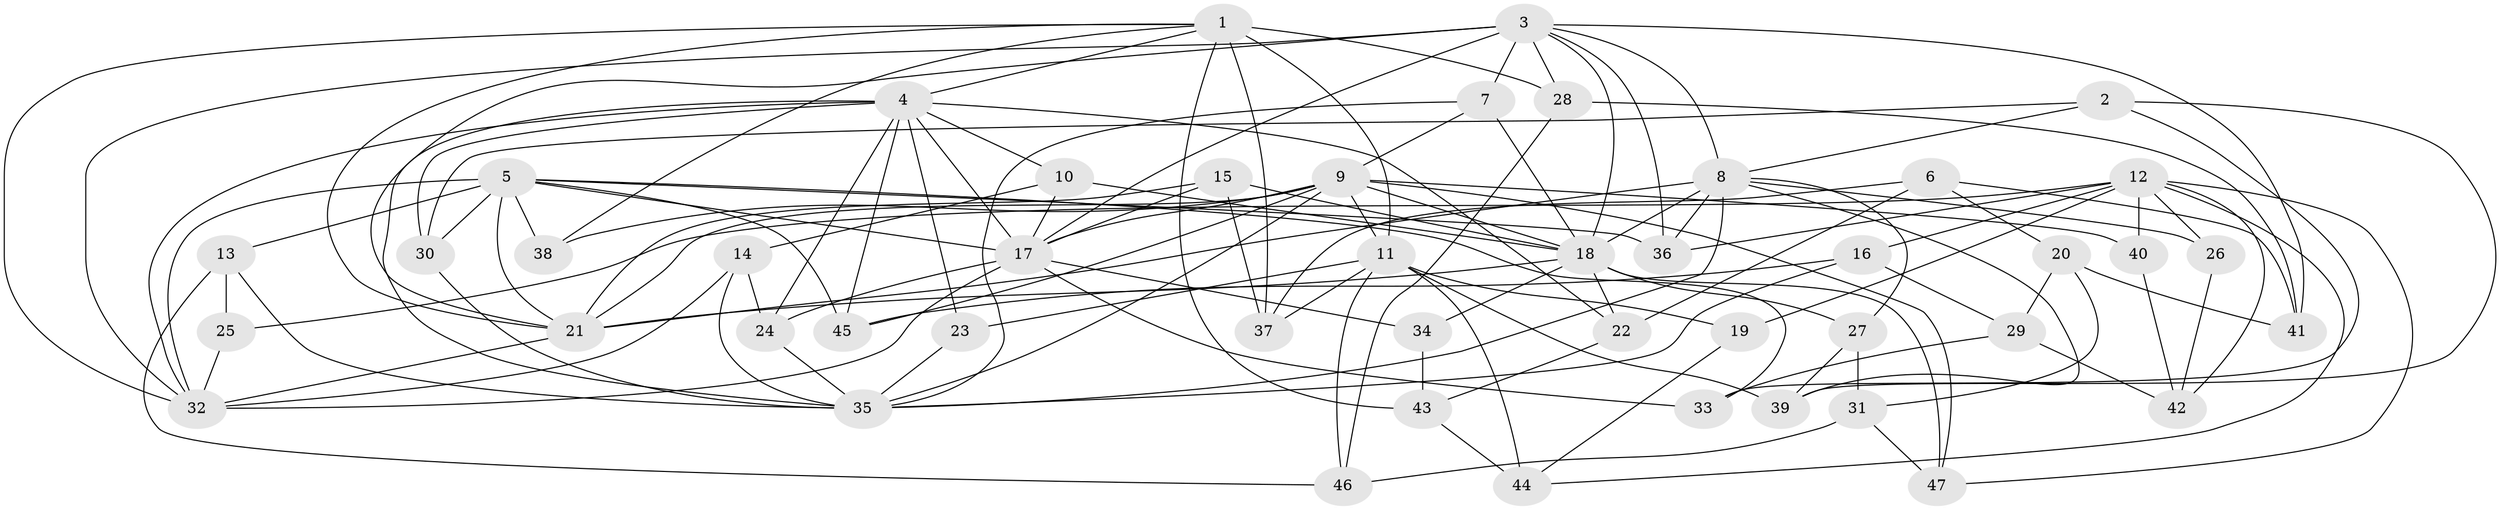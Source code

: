 // original degree distribution, {4: 1.0}
// Generated by graph-tools (version 1.1) at 2025/37/03/09/25 02:37:49]
// undirected, 47 vertices, 124 edges
graph export_dot {
graph [start="1"]
  node [color=gray90,style=filled];
  1;
  2;
  3;
  4;
  5;
  6;
  7;
  8;
  9;
  10;
  11;
  12;
  13;
  14;
  15;
  16;
  17;
  18;
  19;
  20;
  21;
  22;
  23;
  24;
  25;
  26;
  27;
  28;
  29;
  30;
  31;
  32;
  33;
  34;
  35;
  36;
  37;
  38;
  39;
  40;
  41;
  42;
  43;
  44;
  45;
  46;
  47;
  1 -- 4 [weight=1.0];
  1 -- 11 [weight=3.0];
  1 -- 21 [weight=1.0];
  1 -- 28 [weight=1.0];
  1 -- 32 [weight=1.0];
  1 -- 37 [weight=1.0];
  1 -- 38 [weight=1.0];
  1 -- 43 [weight=1.0];
  2 -- 8 [weight=1.0];
  2 -- 30 [weight=1.0];
  2 -- 33 [weight=1.0];
  2 -- 39 [weight=1.0];
  3 -- 7 [weight=1.0];
  3 -- 8 [weight=1.0];
  3 -- 17 [weight=1.0];
  3 -- 18 [weight=1.0];
  3 -- 21 [weight=2.0];
  3 -- 28 [weight=1.0];
  3 -- 32 [weight=1.0];
  3 -- 36 [weight=1.0];
  3 -- 41 [weight=1.0];
  4 -- 10 [weight=1.0];
  4 -- 17 [weight=1.0];
  4 -- 22 [weight=1.0];
  4 -- 23 [weight=2.0];
  4 -- 24 [weight=1.0];
  4 -- 30 [weight=1.0];
  4 -- 32 [weight=1.0];
  4 -- 35 [weight=2.0];
  4 -- 45 [weight=1.0];
  5 -- 13 [weight=1.0];
  5 -- 17 [weight=1.0];
  5 -- 21 [weight=1.0];
  5 -- 30 [weight=1.0];
  5 -- 32 [weight=1.0];
  5 -- 33 [weight=1.0];
  5 -- 36 [weight=1.0];
  5 -- 38 [weight=2.0];
  5 -- 45 [weight=1.0];
  6 -- 20 [weight=1.0];
  6 -- 22 [weight=1.0];
  6 -- 37 [weight=1.0];
  6 -- 41 [weight=1.0];
  7 -- 9 [weight=1.0];
  7 -- 18 [weight=1.0];
  7 -- 35 [weight=1.0];
  8 -- 18 [weight=1.0];
  8 -- 21 [weight=2.0];
  8 -- 26 [weight=1.0];
  8 -- 27 [weight=1.0];
  8 -- 35 [weight=1.0];
  8 -- 36 [weight=1.0];
  8 -- 39 [weight=1.0];
  9 -- 11 [weight=2.0];
  9 -- 17 [weight=1.0];
  9 -- 18 [weight=1.0];
  9 -- 21 [weight=1.0];
  9 -- 35 [weight=2.0];
  9 -- 38 [weight=1.0];
  9 -- 40 [weight=1.0];
  9 -- 45 [weight=1.0];
  9 -- 47 [weight=1.0];
  10 -- 14 [weight=1.0];
  10 -- 17 [weight=1.0];
  10 -- 18 [weight=1.0];
  11 -- 19 [weight=2.0];
  11 -- 23 [weight=1.0];
  11 -- 37 [weight=1.0];
  11 -- 39 [weight=1.0];
  11 -- 44 [weight=1.0];
  11 -- 46 [weight=1.0];
  12 -- 16 [weight=1.0];
  12 -- 19 [weight=1.0];
  12 -- 25 [weight=2.0];
  12 -- 26 [weight=2.0];
  12 -- 36 [weight=1.0];
  12 -- 40 [weight=2.0];
  12 -- 42 [weight=1.0];
  12 -- 44 [weight=1.0];
  12 -- 47 [weight=1.0];
  13 -- 25 [weight=1.0];
  13 -- 35 [weight=1.0];
  13 -- 46 [weight=1.0];
  14 -- 24 [weight=1.0];
  14 -- 32 [weight=1.0];
  14 -- 35 [weight=1.0];
  15 -- 17 [weight=1.0];
  15 -- 18 [weight=1.0];
  15 -- 21 [weight=1.0];
  15 -- 37 [weight=1.0];
  16 -- 29 [weight=1.0];
  16 -- 35 [weight=1.0];
  16 -- 45 [weight=1.0];
  17 -- 24 [weight=1.0];
  17 -- 32 [weight=1.0];
  17 -- 33 [weight=1.0];
  17 -- 34 [weight=1.0];
  18 -- 21 [weight=1.0];
  18 -- 22 [weight=1.0];
  18 -- 27 [weight=1.0];
  18 -- 34 [weight=2.0];
  18 -- 47 [weight=1.0];
  19 -- 44 [weight=1.0];
  20 -- 29 [weight=1.0];
  20 -- 31 [weight=1.0];
  20 -- 41 [weight=1.0];
  21 -- 32 [weight=1.0];
  22 -- 43 [weight=1.0];
  23 -- 35 [weight=1.0];
  24 -- 35 [weight=1.0];
  25 -- 32 [weight=1.0];
  26 -- 42 [weight=1.0];
  27 -- 31 [weight=1.0];
  27 -- 39 [weight=1.0];
  28 -- 41 [weight=1.0];
  28 -- 46 [weight=1.0];
  29 -- 33 [weight=1.0];
  29 -- 42 [weight=1.0];
  30 -- 35 [weight=1.0];
  31 -- 46 [weight=1.0];
  31 -- 47 [weight=1.0];
  34 -- 43 [weight=1.0];
  40 -- 42 [weight=1.0];
  43 -- 44 [weight=1.0];
}
